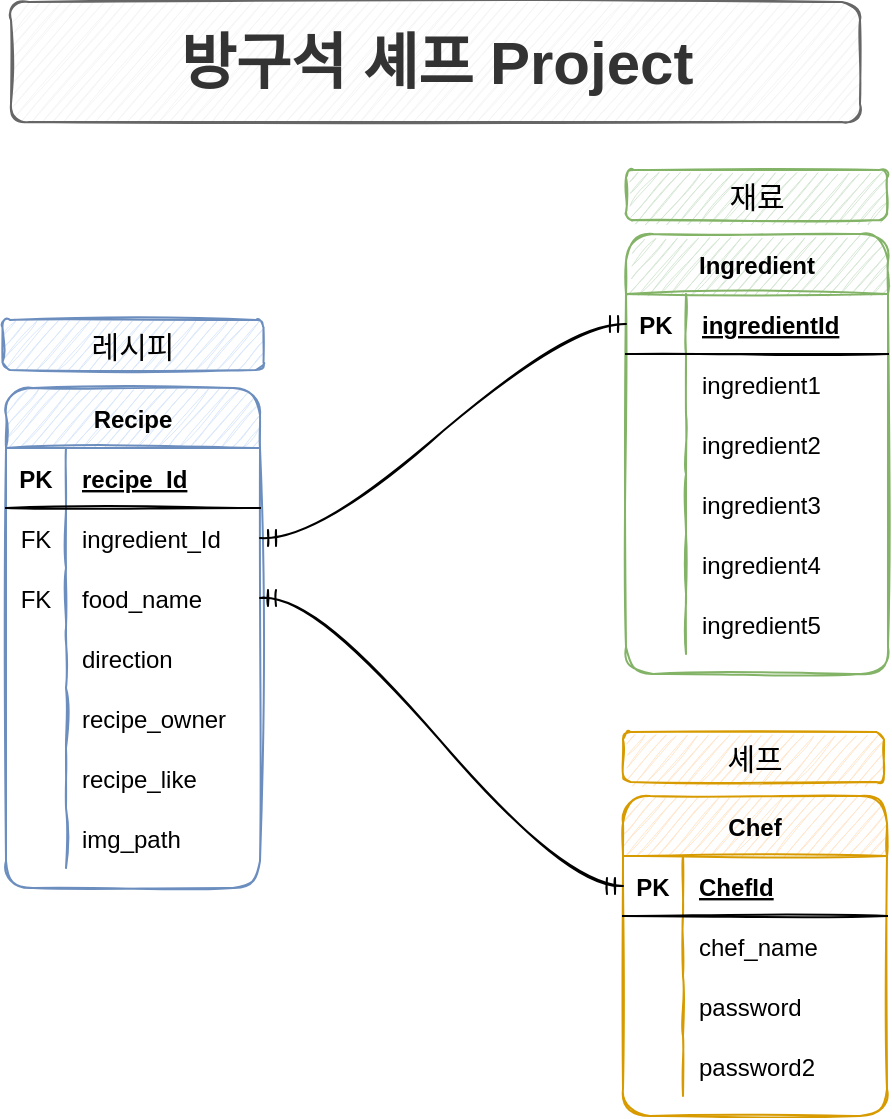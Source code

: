 <mxfile version="14.9.9" type="github">
  <diagram id="R2lEEEUBdFMjLlhIrx00" name="Page-1">
    <mxGraphModel dx="1185" dy="643" grid="0" gridSize="10" guides="1" tooltips="1" connect="1" arrows="1" fold="1" page="1" pageScale="1" pageWidth="850" pageHeight="1100" background="none" math="0" shadow="0" extFonts="Permanent Marker^https://fonts.googleapis.com/css?family=Permanent+Marker">
      <root>
        <mxCell id="0" />
        <mxCell id="1" parent="0" />
        <mxCell id="C-vyLk0tnHw3VtMMgP7b-2" value="Ingredient" style="shape=table;startSize=30;container=1;collapsible=1;childLayout=tableLayout;fixedRows=1;rowLines=0;fontStyle=1;align=center;resizeLast=1;fillColor=#d5e8d4;strokeColor=#82b366;sketch=1;rounded=1;" parent="1" vertex="1">
          <mxGeometry x="502" y="377" width="131" height="220" as="geometry" />
        </mxCell>
        <mxCell id="C-vyLk0tnHw3VtMMgP7b-3" value="" style="shape=partialRectangle;collapsible=0;dropTarget=0;pointerEvents=0;fillColor=none;points=[[0,0.5],[1,0.5]];portConstraint=eastwest;top=0;left=0;right=0;bottom=1;sketch=1;rounded=1;" parent="C-vyLk0tnHw3VtMMgP7b-2" vertex="1">
          <mxGeometry y="30" width="131" height="30" as="geometry" />
        </mxCell>
        <mxCell id="C-vyLk0tnHw3VtMMgP7b-4" value="PK" style="shape=partialRectangle;overflow=hidden;connectable=0;fillColor=none;top=0;left=0;bottom=0;right=0;fontStyle=1;sketch=1;rounded=1;" parent="C-vyLk0tnHw3VtMMgP7b-3" vertex="1">
          <mxGeometry width="30" height="30" as="geometry" />
        </mxCell>
        <mxCell id="C-vyLk0tnHw3VtMMgP7b-5" value="ingredientId" style="shape=partialRectangle;overflow=hidden;connectable=0;fillColor=none;top=0;left=0;bottom=0;right=0;align=left;spacingLeft=6;fontStyle=5;sketch=1;rounded=1;" parent="C-vyLk0tnHw3VtMMgP7b-3" vertex="1">
          <mxGeometry x="30" width="101" height="30" as="geometry" />
        </mxCell>
        <mxCell id="C-vyLk0tnHw3VtMMgP7b-6" value="" style="shape=partialRectangle;collapsible=0;dropTarget=0;pointerEvents=0;fillColor=none;points=[[0,0.5],[1,0.5]];portConstraint=eastwest;top=0;left=0;right=0;bottom=0;sketch=1;rounded=1;" parent="C-vyLk0tnHw3VtMMgP7b-2" vertex="1">
          <mxGeometry y="60" width="131" height="30" as="geometry" />
        </mxCell>
        <mxCell id="C-vyLk0tnHw3VtMMgP7b-7" value="" style="shape=partialRectangle;overflow=hidden;connectable=0;fillColor=none;top=0;left=0;bottom=0;right=0;sketch=1;rounded=1;" parent="C-vyLk0tnHw3VtMMgP7b-6" vertex="1">
          <mxGeometry width="30" height="30" as="geometry" />
        </mxCell>
        <mxCell id="C-vyLk0tnHw3VtMMgP7b-8" value="ingredient1" style="shape=partialRectangle;overflow=hidden;connectable=0;fillColor=none;top=0;left=0;bottom=0;right=0;align=left;spacingLeft=6;sketch=1;rounded=1;" parent="C-vyLk0tnHw3VtMMgP7b-6" vertex="1">
          <mxGeometry x="30" width="101" height="30" as="geometry" />
        </mxCell>
        <mxCell id="C-vyLk0tnHw3VtMMgP7b-9" value="" style="shape=partialRectangle;collapsible=0;dropTarget=0;pointerEvents=0;fillColor=none;points=[[0,0.5],[1,0.5]];portConstraint=eastwest;top=0;left=0;right=0;bottom=0;sketch=1;rounded=1;" parent="C-vyLk0tnHw3VtMMgP7b-2" vertex="1">
          <mxGeometry y="90" width="131" height="30" as="geometry" />
        </mxCell>
        <mxCell id="C-vyLk0tnHw3VtMMgP7b-10" value="" style="shape=partialRectangle;overflow=hidden;connectable=0;fillColor=none;top=0;left=0;bottom=0;right=0;sketch=1;rounded=1;" parent="C-vyLk0tnHw3VtMMgP7b-9" vertex="1">
          <mxGeometry width="30" height="30" as="geometry" />
        </mxCell>
        <mxCell id="C-vyLk0tnHw3VtMMgP7b-11" value="ingredient2" style="shape=partialRectangle;overflow=hidden;connectable=0;fillColor=none;top=0;left=0;bottom=0;right=0;align=left;spacingLeft=6;sketch=1;rounded=1;" parent="C-vyLk0tnHw3VtMMgP7b-9" vertex="1">
          <mxGeometry x="30" width="101" height="30" as="geometry" />
        </mxCell>
        <mxCell id="Hj7KjqUA9shZ7UaCxK6g-7" value="" style="shape=partialRectangle;collapsible=0;dropTarget=0;pointerEvents=0;fillColor=none;points=[[0,0.5],[1,0.5]];portConstraint=eastwest;top=0;left=0;right=0;bottom=0;sketch=1;rounded=1;" vertex="1" parent="C-vyLk0tnHw3VtMMgP7b-2">
          <mxGeometry y="120" width="131" height="30" as="geometry" />
        </mxCell>
        <mxCell id="Hj7KjqUA9shZ7UaCxK6g-8" value="" style="shape=partialRectangle;overflow=hidden;connectable=0;fillColor=none;top=0;left=0;bottom=0;right=0;sketch=1;rounded=1;" vertex="1" parent="Hj7KjqUA9shZ7UaCxK6g-7">
          <mxGeometry width="30" height="30" as="geometry" />
        </mxCell>
        <mxCell id="Hj7KjqUA9shZ7UaCxK6g-9" value="ingredient3" style="shape=partialRectangle;overflow=hidden;connectable=0;fillColor=none;top=0;left=0;bottom=0;right=0;align=left;spacingLeft=6;sketch=1;rounded=1;" vertex="1" parent="Hj7KjqUA9shZ7UaCxK6g-7">
          <mxGeometry x="30" width="101" height="30" as="geometry" />
        </mxCell>
        <mxCell id="Hj7KjqUA9shZ7UaCxK6g-10" value="" style="shape=partialRectangle;collapsible=0;dropTarget=0;pointerEvents=0;fillColor=none;points=[[0,0.5],[1,0.5]];portConstraint=eastwest;top=0;left=0;right=0;bottom=0;sketch=1;rounded=1;" vertex="1" parent="C-vyLk0tnHw3VtMMgP7b-2">
          <mxGeometry y="150" width="131" height="30" as="geometry" />
        </mxCell>
        <mxCell id="Hj7KjqUA9shZ7UaCxK6g-11" value="" style="shape=partialRectangle;overflow=hidden;connectable=0;fillColor=none;top=0;left=0;bottom=0;right=0;sketch=1;rounded=1;" vertex="1" parent="Hj7KjqUA9shZ7UaCxK6g-10">
          <mxGeometry width="30" height="30" as="geometry" />
        </mxCell>
        <mxCell id="Hj7KjqUA9shZ7UaCxK6g-12" value="ingredient4" style="shape=partialRectangle;overflow=hidden;connectable=0;fillColor=none;top=0;left=0;bottom=0;right=0;align=left;spacingLeft=6;sketch=1;rounded=1;" vertex="1" parent="Hj7KjqUA9shZ7UaCxK6g-10">
          <mxGeometry x="30" width="101" height="30" as="geometry" />
        </mxCell>
        <mxCell id="Hj7KjqUA9shZ7UaCxK6g-13" value="" style="shape=partialRectangle;collapsible=0;dropTarget=0;pointerEvents=0;fillColor=none;points=[[0,0.5],[1,0.5]];portConstraint=eastwest;top=0;left=0;right=0;bottom=0;sketch=1;rounded=1;" vertex="1" parent="C-vyLk0tnHw3VtMMgP7b-2">
          <mxGeometry y="180" width="131" height="30" as="geometry" />
        </mxCell>
        <mxCell id="Hj7KjqUA9shZ7UaCxK6g-14" value="" style="shape=partialRectangle;overflow=hidden;connectable=0;fillColor=none;top=0;left=0;bottom=0;right=0;sketch=1;rounded=1;" vertex="1" parent="Hj7KjqUA9shZ7UaCxK6g-13">
          <mxGeometry width="30" height="30" as="geometry" />
        </mxCell>
        <mxCell id="Hj7KjqUA9shZ7UaCxK6g-15" value="ingredient5" style="shape=partialRectangle;overflow=hidden;connectable=0;fillColor=none;top=0;left=0;bottom=0;right=0;align=left;spacingLeft=6;sketch=1;rounded=1;" vertex="1" parent="Hj7KjqUA9shZ7UaCxK6g-13">
          <mxGeometry x="30" width="101" height="30" as="geometry" />
        </mxCell>
        <mxCell id="C-vyLk0tnHw3VtMMgP7b-13" value="Chef" style="shape=table;startSize=30;container=1;collapsible=1;childLayout=tableLayout;fixedRows=1;rowLines=0;fontStyle=1;align=center;resizeLast=1;fillColor=#ffe6cc;strokeColor=#d79b00;sketch=1;rounded=1;" parent="1" vertex="1">
          <mxGeometry x="500.5" y="658" width="132" height="160" as="geometry" />
        </mxCell>
        <mxCell id="C-vyLk0tnHw3VtMMgP7b-14" value="" style="shape=partialRectangle;collapsible=0;dropTarget=0;pointerEvents=0;fillColor=none;points=[[0,0.5],[1,0.5]];portConstraint=eastwest;top=0;left=0;right=0;bottom=1;sketch=1;rounded=1;" parent="C-vyLk0tnHw3VtMMgP7b-13" vertex="1">
          <mxGeometry y="30" width="132" height="30" as="geometry" />
        </mxCell>
        <mxCell id="C-vyLk0tnHw3VtMMgP7b-15" value="PK" style="shape=partialRectangle;overflow=hidden;connectable=0;fillColor=none;top=0;left=0;bottom=0;right=0;fontStyle=1;sketch=1;rounded=1;" parent="C-vyLk0tnHw3VtMMgP7b-14" vertex="1">
          <mxGeometry width="30" height="30" as="geometry" />
        </mxCell>
        <mxCell id="C-vyLk0tnHw3VtMMgP7b-16" value="ChefId" style="shape=partialRectangle;overflow=hidden;connectable=0;fillColor=none;top=0;left=0;bottom=0;right=0;align=left;spacingLeft=6;fontStyle=5;sketch=1;rounded=1;" parent="C-vyLk0tnHw3VtMMgP7b-14" vertex="1">
          <mxGeometry x="30" width="102" height="30" as="geometry" />
        </mxCell>
        <mxCell id="C-vyLk0tnHw3VtMMgP7b-17" value="" style="shape=partialRectangle;collapsible=0;dropTarget=0;pointerEvents=0;fillColor=none;points=[[0,0.5],[1,0.5]];portConstraint=eastwest;top=0;left=0;right=0;bottom=0;sketch=1;rounded=1;" parent="C-vyLk0tnHw3VtMMgP7b-13" vertex="1">
          <mxGeometry y="60" width="132" height="30" as="geometry" />
        </mxCell>
        <mxCell id="C-vyLk0tnHw3VtMMgP7b-18" value="" style="shape=partialRectangle;overflow=hidden;connectable=0;fillColor=none;top=0;left=0;bottom=0;right=0;sketch=1;rounded=1;" parent="C-vyLk0tnHw3VtMMgP7b-17" vertex="1">
          <mxGeometry width="30" height="30" as="geometry" />
        </mxCell>
        <mxCell id="C-vyLk0tnHw3VtMMgP7b-19" value="chef_name    " style="shape=partialRectangle;overflow=hidden;connectable=0;fillColor=none;top=0;left=0;bottom=0;right=0;align=left;spacingLeft=6;sketch=1;rounded=1;" parent="C-vyLk0tnHw3VtMMgP7b-17" vertex="1">
          <mxGeometry x="30" width="102" height="30" as="geometry" />
        </mxCell>
        <mxCell id="C-vyLk0tnHw3VtMMgP7b-20" value="" style="shape=partialRectangle;collapsible=0;dropTarget=0;pointerEvents=0;fillColor=none;points=[[0,0.5],[1,0.5]];portConstraint=eastwest;top=0;left=0;right=0;bottom=0;sketch=1;rounded=1;" parent="C-vyLk0tnHw3VtMMgP7b-13" vertex="1">
          <mxGeometry y="90" width="132" height="30" as="geometry" />
        </mxCell>
        <mxCell id="C-vyLk0tnHw3VtMMgP7b-21" value="" style="shape=partialRectangle;overflow=hidden;connectable=0;fillColor=none;top=0;left=0;bottom=0;right=0;sketch=1;rounded=1;" parent="C-vyLk0tnHw3VtMMgP7b-20" vertex="1">
          <mxGeometry width="30" height="30" as="geometry" />
        </mxCell>
        <mxCell id="C-vyLk0tnHw3VtMMgP7b-22" value="password" style="shape=partialRectangle;overflow=hidden;connectable=0;fillColor=none;top=0;left=0;bottom=0;right=0;align=left;spacingLeft=6;sketch=1;rounded=1;" parent="C-vyLk0tnHw3VtMMgP7b-20" vertex="1">
          <mxGeometry x="30" width="102" height="30" as="geometry" />
        </mxCell>
        <mxCell id="Hj7KjqUA9shZ7UaCxK6g-1" value="" style="shape=partialRectangle;collapsible=0;dropTarget=0;pointerEvents=0;fillColor=none;points=[[0,0.5],[1,0.5]];portConstraint=eastwest;top=0;left=0;right=0;bottom=0;sketch=1;rounded=1;" vertex="1" parent="C-vyLk0tnHw3VtMMgP7b-13">
          <mxGeometry y="120" width="132" height="30" as="geometry" />
        </mxCell>
        <mxCell id="Hj7KjqUA9shZ7UaCxK6g-2" value="" style="shape=partialRectangle;overflow=hidden;connectable=0;fillColor=none;top=0;left=0;bottom=0;right=0;sketch=1;rounded=1;" vertex="1" parent="Hj7KjqUA9shZ7UaCxK6g-1">
          <mxGeometry width="30" height="30" as="geometry" />
        </mxCell>
        <mxCell id="Hj7KjqUA9shZ7UaCxK6g-3" value="password2" style="shape=partialRectangle;overflow=hidden;connectable=0;fillColor=none;top=0;left=0;bottom=0;right=0;align=left;spacingLeft=6;sketch=1;rounded=1;" vertex="1" parent="Hj7KjqUA9shZ7UaCxK6g-1">
          <mxGeometry x="30" width="102" height="30" as="geometry" />
        </mxCell>
        <mxCell id="C-vyLk0tnHw3VtMMgP7b-23" value="Recipe" style="shape=table;startSize=30;container=1;collapsible=1;childLayout=tableLayout;fixedRows=1;rowLines=0;fontStyle=1;align=center;resizeLast=1;fillColor=#dae8fc;strokeColor=#6c8ebf;sketch=1;rounded=1;" parent="1" vertex="1">
          <mxGeometry x="192" y="454" width="127" height="250" as="geometry" />
        </mxCell>
        <mxCell id="C-vyLk0tnHw3VtMMgP7b-24" value="" style="shape=partialRectangle;collapsible=0;dropTarget=0;pointerEvents=0;fillColor=none;points=[[0,0.5],[1,0.5]];portConstraint=eastwest;top=0;left=0;right=0;bottom=1;sketch=1;rounded=1;" parent="C-vyLk0tnHw3VtMMgP7b-23" vertex="1">
          <mxGeometry y="30" width="127" height="30" as="geometry" />
        </mxCell>
        <mxCell id="C-vyLk0tnHw3VtMMgP7b-25" value="PK" style="shape=partialRectangle;overflow=hidden;connectable=0;fillColor=none;top=0;left=0;bottom=0;right=0;fontStyle=1;sketch=1;rounded=1;" parent="C-vyLk0tnHw3VtMMgP7b-24" vertex="1">
          <mxGeometry width="30" height="30" as="geometry" />
        </mxCell>
        <mxCell id="C-vyLk0tnHw3VtMMgP7b-26" value="recipe_Id" style="shape=partialRectangle;overflow=hidden;connectable=0;fillColor=none;top=0;left=0;bottom=0;right=0;align=left;spacingLeft=6;fontStyle=5;sketch=1;rounded=1;" parent="C-vyLk0tnHw3VtMMgP7b-24" vertex="1">
          <mxGeometry x="30" width="97" height="30" as="geometry" />
        </mxCell>
        <mxCell id="C-vyLk0tnHw3VtMMgP7b-27" value="" style="shape=partialRectangle;collapsible=0;dropTarget=0;pointerEvents=0;fillColor=none;points=[[0,0.5],[1,0.5]];portConstraint=eastwest;top=0;left=0;right=0;bottom=0;sketch=1;rounded=1;" parent="C-vyLk0tnHw3VtMMgP7b-23" vertex="1">
          <mxGeometry y="60" width="127" height="30" as="geometry" />
        </mxCell>
        <mxCell id="C-vyLk0tnHw3VtMMgP7b-28" value="FK" style="shape=partialRectangle;overflow=hidden;connectable=0;fillColor=none;top=0;left=0;bottom=0;right=0;sketch=1;rounded=1;" parent="C-vyLk0tnHw3VtMMgP7b-27" vertex="1">
          <mxGeometry width="30" height="30" as="geometry" />
        </mxCell>
        <mxCell id="C-vyLk0tnHw3VtMMgP7b-29" value="ingredient_Id " style="shape=partialRectangle;overflow=hidden;connectable=0;fillColor=none;top=0;left=0;bottom=0;right=0;align=left;spacingLeft=6;sketch=1;rounded=1;" parent="C-vyLk0tnHw3VtMMgP7b-27" vertex="1">
          <mxGeometry x="30" width="97" height="30" as="geometry" />
        </mxCell>
        <mxCell id="Hj7KjqUA9shZ7UaCxK6g-16" value="" style="shape=partialRectangle;collapsible=0;dropTarget=0;pointerEvents=0;fillColor=none;points=[[0,0.5],[1,0.5]];portConstraint=eastwest;top=0;left=0;right=0;bottom=0;sketch=1;rounded=1;" vertex="1" parent="C-vyLk0tnHw3VtMMgP7b-23">
          <mxGeometry y="90" width="127" height="30" as="geometry" />
        </mxCell>
        <mxCell id="Hj7KjqUA9shZ7UaCxK6g-17" value="FK" style="shape=partialRectangle;overflow=hidden;connectable=0;fillColor=none;top=0;left=0;bottom=0;right=0;sketch=1;rounded=1;" vertex="1" parent="Hj7KjqUA9shZ7UaCxK6g-16">
          <mxGeometry width="30" height="30" as="geometry" />
        </mxCell>
        <mxCell id="Hj7KjqUA9shZ7UaCxK6g-18" value="food_name" style="shape=partialRectangle;overflow=hidden;connectable=0;fillColor=none;top=0;left=0;bottom=0;right=0;align=left;spacingLeft=6;sketch=1;rounded=1;" vertex="1" parent="Hj7KjqUA9shZ7UaCxK6g-16">
          <mxGeometry x="30" width="97" height="30" as="geometry" />
        </mxCell>
        <mxCell id="Hj7KjqUA9shZ7UaCxK6g-19" value="" style="shape=partialRectangle;collapsible=0;dropTarget=0;pointerEvents=0;fillColor=none;points=[[0,0.5],[1,0.5]];portConstraint=eastwest;top=0;left=0;right=0;bottom=0;sketch=1;rounded=1;" vertex="1" parent="C-vyLk0tnHw3VtMMgP7b-23">
          <mxGeometry y="120" width="127" height="30" as="geometry" />
        </mxCell>
        <mxCell id="Hj7KjqUA9shZ7UaCxK6g-20" value="" style="shape=partialRectangle;overflow=hidden;connectable=0;fillColor=none;top=0;left=0;bottom=0;right=0;sketch=1;rounded=1;" vertex="1" parent="Hj7KjqUA9shZ7UaCxK6g-19">
          <mxGeometry width="30" height="30" as="geometry" />
        </mxCell>
        <mxCell id="Hj7KjqUA9shZ7UaCxK6g-21" value="direction" style="shape=partialRectangle;overflow=hidden;connectable=0;fillColor=none;top=0;left=0;bottom=0;right=0;align=left;spacingLeft=6;sketch=1;rounded=1;" vertex="1" parent="Hj7KjqUA9shZ7UaCxK6g-19">
          <mxGeometry x="30" width="97" height="30" as="geometry" />
        </mxCell>
        <mxCell id="Hj7KjqUA9shZ7UaCxK6g-22" value="" style="shape=partialRectangle;collapsible=0;dropTarget=0;pointerEvents=0;fillColor=none;points=[[0,0.5],[1,0.5]];portConstraint=eastwest;top=0;left=0;right=0;bottom=0;sketch=1;rounded=1;" vertex="1" parent="C-vyLk0tnHw3VtMMgP7b-23">
          <mxGeometry y="150" width="127" height="30" as="geometry" />
        </mxCell>
        <mxCell id="Hj7KjqUA9shZ7UaCxK6g-23" value="" style="shape=partialRectangle;overflow=hidden;connectable=0;fillColor=none;top=0;left=0;bottom=0;right=0;sketch=1;rounded=1;" vertex="1" parent="Hj7KjqUA9shZ7UaCxK6g-22">
          <mxGeometry width="30" height="30" as="geometry" />
        </mxCell>
        <mxCell id="Hj7KjqUA9shZ7UaCxK6g-24" value="recipe_owner" style="shape=partialRectangle;overflow=hidden;connectable=0;fillColor=none;top=0;left=0;bottom=0;right=0;align=left;spacingLeft=6;sketch=1;rounded=1;" vertex="1" parent="Hj7KjqUA9shZ7UaCxK6g-22">
          <mxGeometry x="30" width="97" height="30" as="geometry" />
        </mxCell>
        <mxCell id="Hj7KjqUA9shZ7UaCxK6g-25" value="" style="shape=partialRectangle;collapsible=0;dropTarget=0;pointerEvents=0;fillColor=none;points=[[0,0.5],[1,0.5]];portConstraint=eastwest;top=0;left=0;right=0;bottom=0;sketch=1;rounded=1;" vertex="1" parent="C-vyLk0tnHw3VtMMgP7b-23">
          <mxGeometry y="180" width="127" height="30" as="geometry" />
        </mxCell>
        <mxCell id="Hj7KjqUA9shZ7UaCxK6g-26" value="" style="shape=partialRectangle;overflow=hidden;connectable=0;fillColor=none;top=0;left=0;bottom=0;right=0;sketch=1;rounded=1;" vertex="1" parent="Hj7KjqUA9shZ7UaCxK6g-25">
          <mxGeometry width="30" height="30" as="geometry" />
        </mxCell>
        <mxCell id="Hj7KjqUA9shZ7UaCxK6g-27" value="recipe_like" style="shape=partialRectangle;overflow=hidden;connectable=0;fillColor=none;top=0;left=0;bottom=0;right=0;align=left;spacingLeft=6;sketch=1;rounded=1;" vertex="1" parent="Hj7KjqUA9shZ7UaCxK6g-25">
          <mxGeometry x="30" width="97" height="30" as="geometry" />
        </mxCell>
        <mxCell id="Hj7KjqUA9shZ7UaCxK6g-28" value="" style="shape=partialRectangle;collapsible=0;dropTarget=0;pointerEvents=0;fillColor=none;points=[[0,0.5],[1,0.5]];portConstraint=eastwest;top=0;left=0;right=0;bottom=0;sketch=1;rounded=1;" vertex="1" parent="C-vyLk0tnHw3VtMMgP7b-23">
          <mxGeometry y="210" width="127" height="30" as="geometry" />
        </mxCell>
        <mxCell id="Hj7KjqUA9shZ7UaCxK6g-29" value="" style="shape=partialRectangle;overflow=hidden;connectable=0;fillColor=none;top=0;left=0;bottom=0;right=0;sketch=1;rounded=1;" vertex="1" parent="Hj7KjqUA9shZ7UaCxK6g-28">
          <mxGeometry width="30" height="30" as="geometry" />
        </mxCell>
        <mxCell id="Hj7KjqUA9shZ7UaCxK6g-30" value="img_path" style="shape=partialRectangle;overflow=hidden;connectable=0;fillColor=none;top=0;left=0;bottom=0;right=0;align=left;spacingLeft=6;sketch=1;rounded=1;" vertex="1" parent="Hj7KjqUA9shZ7UaCxK6g-28">
          <mxGeometry x="30" width="97" height="30" as="geometry" />
        </mxCell>
        <mxCell id="Hj7KjqUA9shZ7UaCxK6g-34" value="" style="edgeStyle=entityRelationEdgeStyle;fontSize=12;html=1;endArrow=ERmandOne;startArrow=ERmandOne;entryX=0;entryY=0.5;entryDx=0;entryDy=0;exitX=1;exitY=0.5;exitDx=0;exitDy=0;sketch=1;curved=1;" edge="1" parent="1" source="C-vyLk0tnHw3VtMMgP7b-27" target="C-vyLk0tnHw3VtMMgP7b-3">
          <mxGeometry width="100" height="100" relative="1" as="geometry">
            <mxPoint x="389" y="592" as="sourcePoint" />
            <mxPoint x="489" y="492" as="targetPoint" />
          </mxGeometry>
        </mxCell>
        <mxCell id="Hj7KjqUA9shZ7UaCxK6g-37" value="" style="edgeStyle=entityRelationEdgeStyle;fontSize=12;html=1;endArrow=ERmandOne;startArrow=ERmandOne;entryX=0;entryY=0.5;entryDx=0;entryDy=0;exitX=1;exitY=0.5;exitDx=0;exitDy=0;sketch=1;curved=1;" edge="1" parent="1" source="Hj7KjqUA9shZ7UaCxK6g-16" target="C-vyLk0tnHw3VtMMgP7b-14">
          <mxGeometry width="100" height="100" relative="1" as="geometry">
            <mxPoint x="340" y="539" as="sourcePoint" />
            <mxPoint x="512" y="432.0" as="targetPoint" />
          </mxGeometry>
        </mxCell>
        <mxCell id="Hj7KjqUA9shZ7UaCxK6g-38" value="방구석 셰프 Project" style="whiteSpace=wrap;html=1;fillColor=#f5f5f5;strokeColor=#666666;fontColor=#333333;fontStyle=1;fontSize=30;sketch=1;rounded=1;" vertex="1" parent="1">
          <mxGeometry x="194.5" y="261" width="424.5" height="60" as="geometry" />
        </mxCell>
        <mxCell id="Hj7KjqUA9shZ7UaCxK6g-40" value="레시피" style="whiteSpace=wrap;html=1;fontSize=15;fillColor=#dae8fc;strokeColor=#6c8ebf;sketch=1;rounded=1;" vertex="1" parent="1">
          <mxGeometry x="190.25" y="420" width="130.5" height="25" as="geometry" />
        </mxCell>
        <mxCell id="Hj7KjqUA9shZ7UaCxK6g-43" value="재료" style="whiteSpace=wrap;html=1;fontSize=15;fillColor=#d5e8d4;strokeColor=#82b366;sketch=1;rounded=1;" vertex="1" parent="1">
          <mxGeometry x="502" y="345" width="130.5" height="25" as="geometry" />
        </mxCell>
        <mxCell id="Hj7KjqUA9shZ7UaCxK6g-44" value="셰프" style="whiteSpace=wrap;html=1;fontSize=15;fillColor=#ffe6cc;strokeColor=#d79b00;sketch=1;rounded=1;" vertex="1" parent="1">
          <mxGeometry x="500.5" y="626" width="130.5" height="25" as="geometry" />
        </mxCell>
      </root>
    </mxGraphModel>
  </diagram>
</mxfile>
